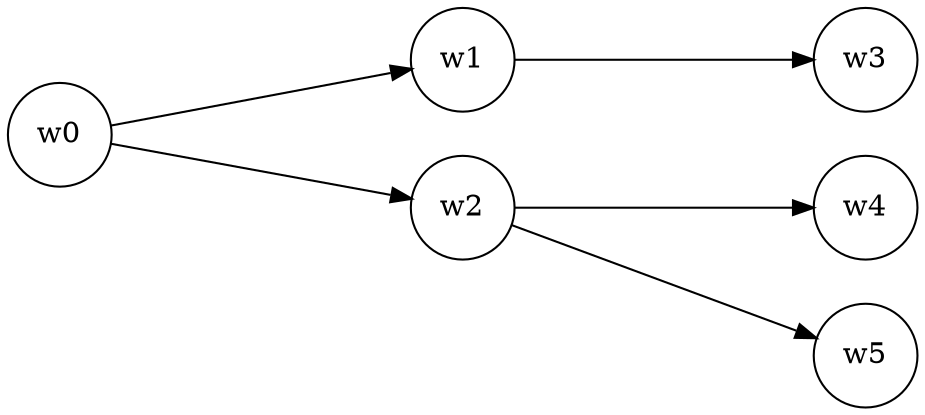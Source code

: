 digraph {
    rankdir = "LR";
    nodesep = 0.3;
    ranksep = 2;
    node[shape=circle];
    edge[arrowsize=1];
    w0 -> w1;
    w0 -> w2;
    w1 -> w3;
    w2 -> w4;
    w2 -> w5;
}
